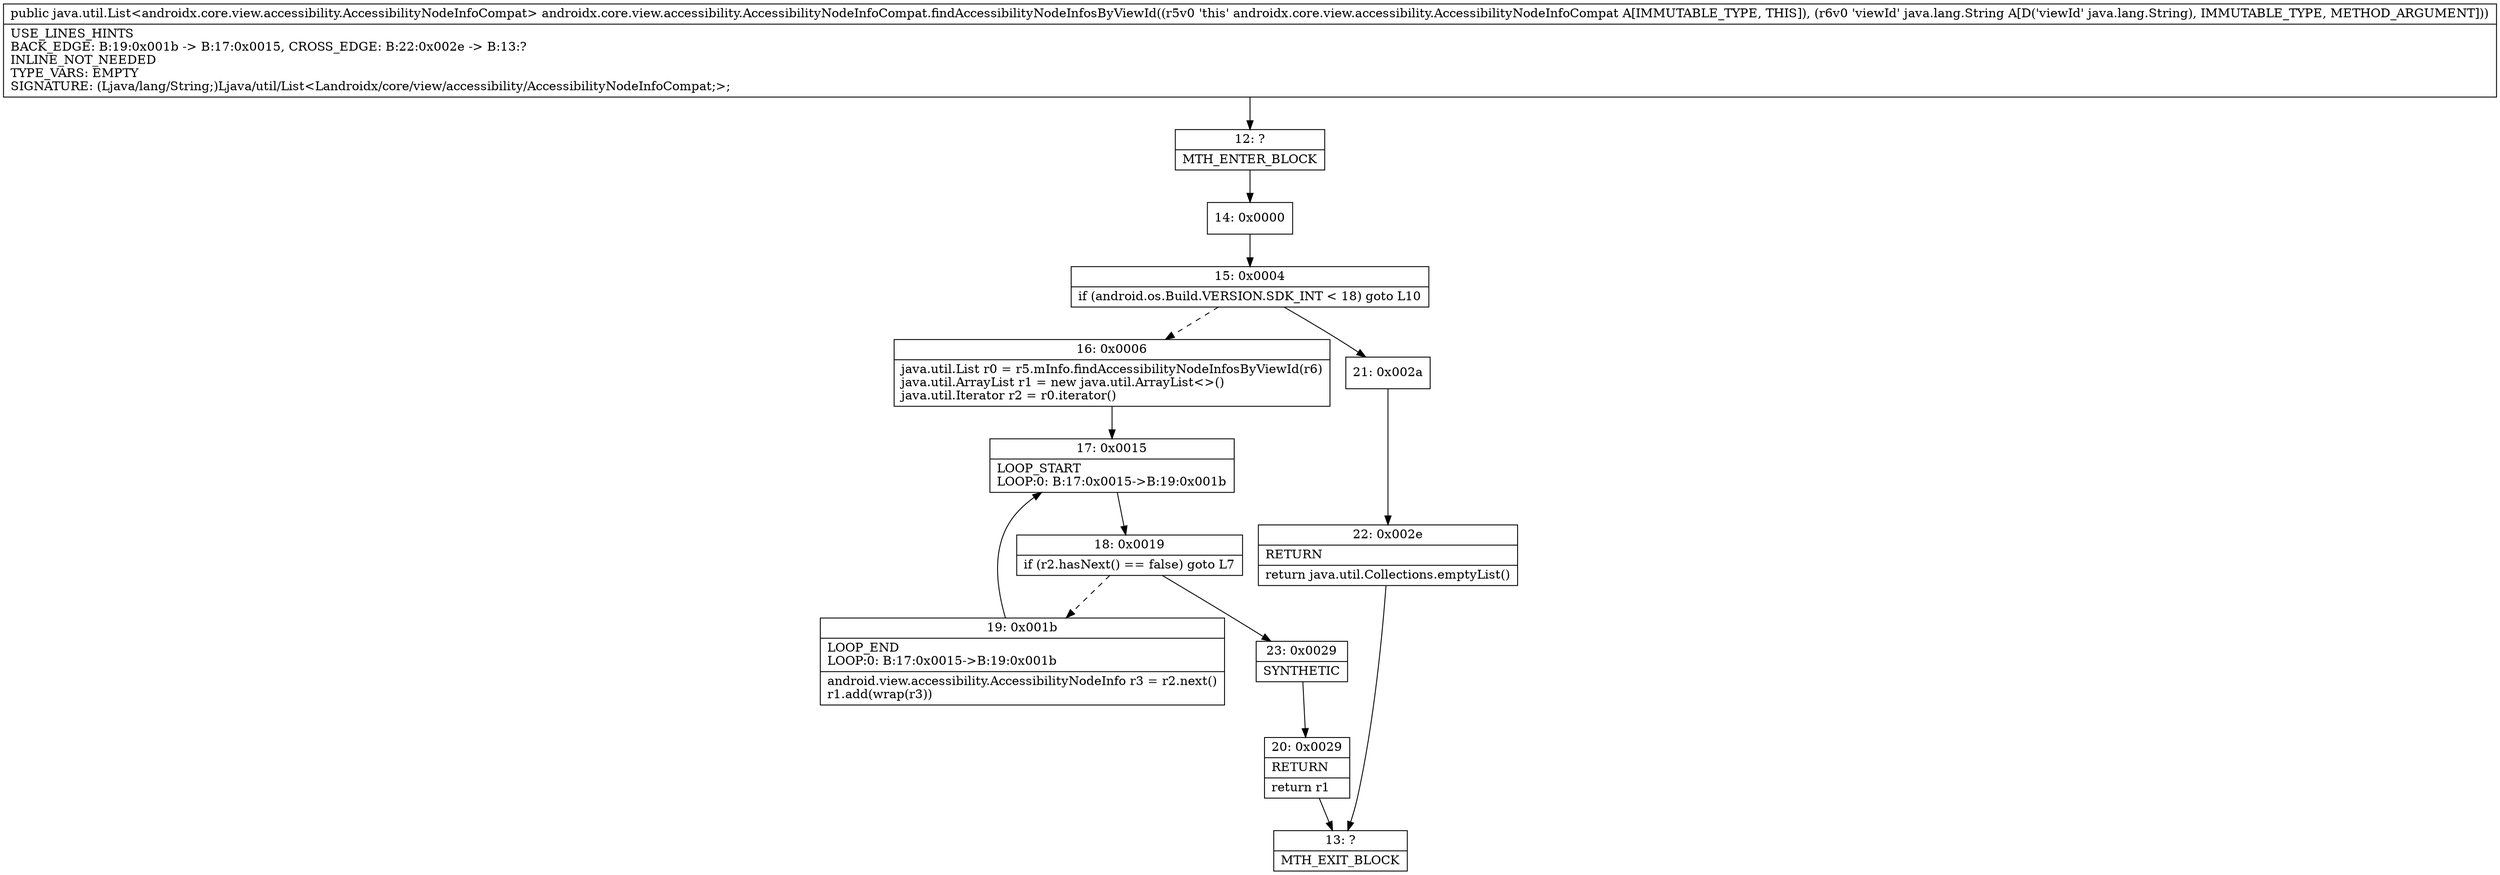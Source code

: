 digraph "CFG forandroidx.core.view.accessibility.AccessibilityNodeInfoCompat.findAccessibilityNodeInfosByViewId(Ljava\/lang\/String;)Ljava\/util\/List;" {
Node_12 [shape=record,label="{12\:\ ?|MTH_ENTER_BLOCK\l}"];
Node_14 [shape=record,label="{14\:\ 0x0000}"];
Node_15 [shape=record,label="{15\:\ 0x0004|if (android.os.Build.VERSION.SDK_INT \< 18) goto L10\l}"];
Node_16 [shape=record,label="{16\:\ 0x0006|java.util.List r0 = r5.mInfo.findAccessibilityNodeInfosByViewId(r6)\ljava.util.ArrayList r1 = new java.util.ArrayList\<\>()\ljava.util.Iterator r2 = r0.iterator()\l}"];
Node_17 [shape=record,label="{17\:\ 0x0015|LOOP_START\lLOOP:0: B:17:0x0015\-\>B:19:0x001b\l}"];
Node_18 [shape=record,label="{18\:\ 0x0019|if (r2.hasNext() == false) goto L7\l}"];
Node_19 [shape=record,label="{19\:\ 0x001b|LOOP_END\lLOOP:0: B:17:0x0015\-\>B:19:0x001b\l|android.view.accessibility.AccessibilityNodeInfo r3 = r2.next()\lr1.add(wrap(r3))\l}"];
Node_23 [shape=record,label="{23\:\ 0x0029|SYNTHETIC\l}"];
Node_20 [shape=record,label="{20\:\ 0x0029|RETURN\l|return r1\l}"];
Node_13 [shape=record,label="{13\:\ ?|MTH_EXIT_BLOCK\l}"];
Node_21 [shape=record,label="{21\:\ 0x002a}"];
Node_22 [shape=record,label="{22\:\ 0x002e|RETURN\l|return java.util.Collections.emptyList()\l}"];
MethodNode[shape=record,label="{public java.util.List\<androidx.core.view.accessibility.AccessibilityNodeInfoCompat\> androidx.core.view.accessibility.AccessibilityNodeInfoCompat.findAccessibilityNodeInfosByViewId((r5v0 'this' androidx.core.view.accessibility.AccessibilityNodeInfoCompat A[IMMUTABLE_TYPE, THIS]), (r6v0 'viewId' java.lang.String A[D('viewId' java.lang.String), IMMUTABLE_TYPE, METHOD_ARGUMENT]))  | USE_LINES_HINTS\lBACK_EDGE: B:19:0x001b \-\> B:17:0x0015, CROSS_EDGE: B:22:0x002e \-\> B:13:?\lINLINE_NOT_NEEDED\lTYPE_VARS: EMPTY\lSIGNATURE: (Ljava\/lang\/String;)Ljava\/util\/List\<Landroidx\/core\/view\/accessibility\/AccessibilityNodeInfoCompat;\>;\l}"];
MethodNode -> Node_12;Node_12 -> Node_14;
Node_14 -> Node_15;
Node_15 -> Node_16[style=dashed];
Node_15 -> Node_21;
Node_16 -> Node_17;
Node_17 -> Node_18;
Node_18 -> Node_19[style=dashed];
Node_18 -> Node_23;
Node_19 -> Node_17;
Node_23 -> Node_20;
Node_20 -> Node_13;
Node_21 -> Node_22;
Node_22 -> Node_13;
}

